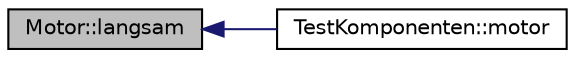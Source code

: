 digraph "Motor::langsam"
{
  edge [fontname="Helvetica",fontsize="10",labelfontname="Helvetica",labelfontsize="10"];
  node [fontname="Helvetica",fontsize="10",shape=record];
  rankdir="LR";
  Node1 [label="Motor::langsam",height=0.2,width=0.4,color="black", fillcolor="grey75", style="filled" fontcolor="black"];
  Node1 -> Node2 [dir="back",color="midnightblue",fontsize="10",style="solid",fontname="Helvetica"];
  Node2 [label="TestKomponenten::motor",height=0.2,width=0.4,color="black", fillcolor="white", style="filled",URL="$class_test_komponenten.html#ac39ba20ca6a859265dadcdf01578dfce"];
}
